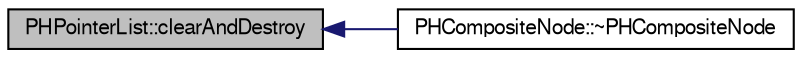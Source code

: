 digraph "PHPointerList::clearAndDestroy"
{
  bgcolor="transparent";
  edge [fontname="FreeSans",fontsize="10",labelfontname="FreeSans",labelfontsize="10"];
  node [fontname="FreeSans",fontsize="10",shape=record];
  rankdir="LR";
  Node1 [label="PHPointerList::clearAndDestroy",height=0.2,width=0.4,color="black", fillcolor="grey75", style="filled" fontcolor="black"];
  Node1 -> Node2 [dir="back",color="midnightblue",fontsize="10",style="solid",fontname="FreeSans"];
  Node2 [label="PHCompositeNode::~PHCompositeNode",height=0.2,width=0.4,color="black",URL="$d5/dca/classPHCompositeNode.html#aff0da0744ba583eb2018856f354977f4"];
}
